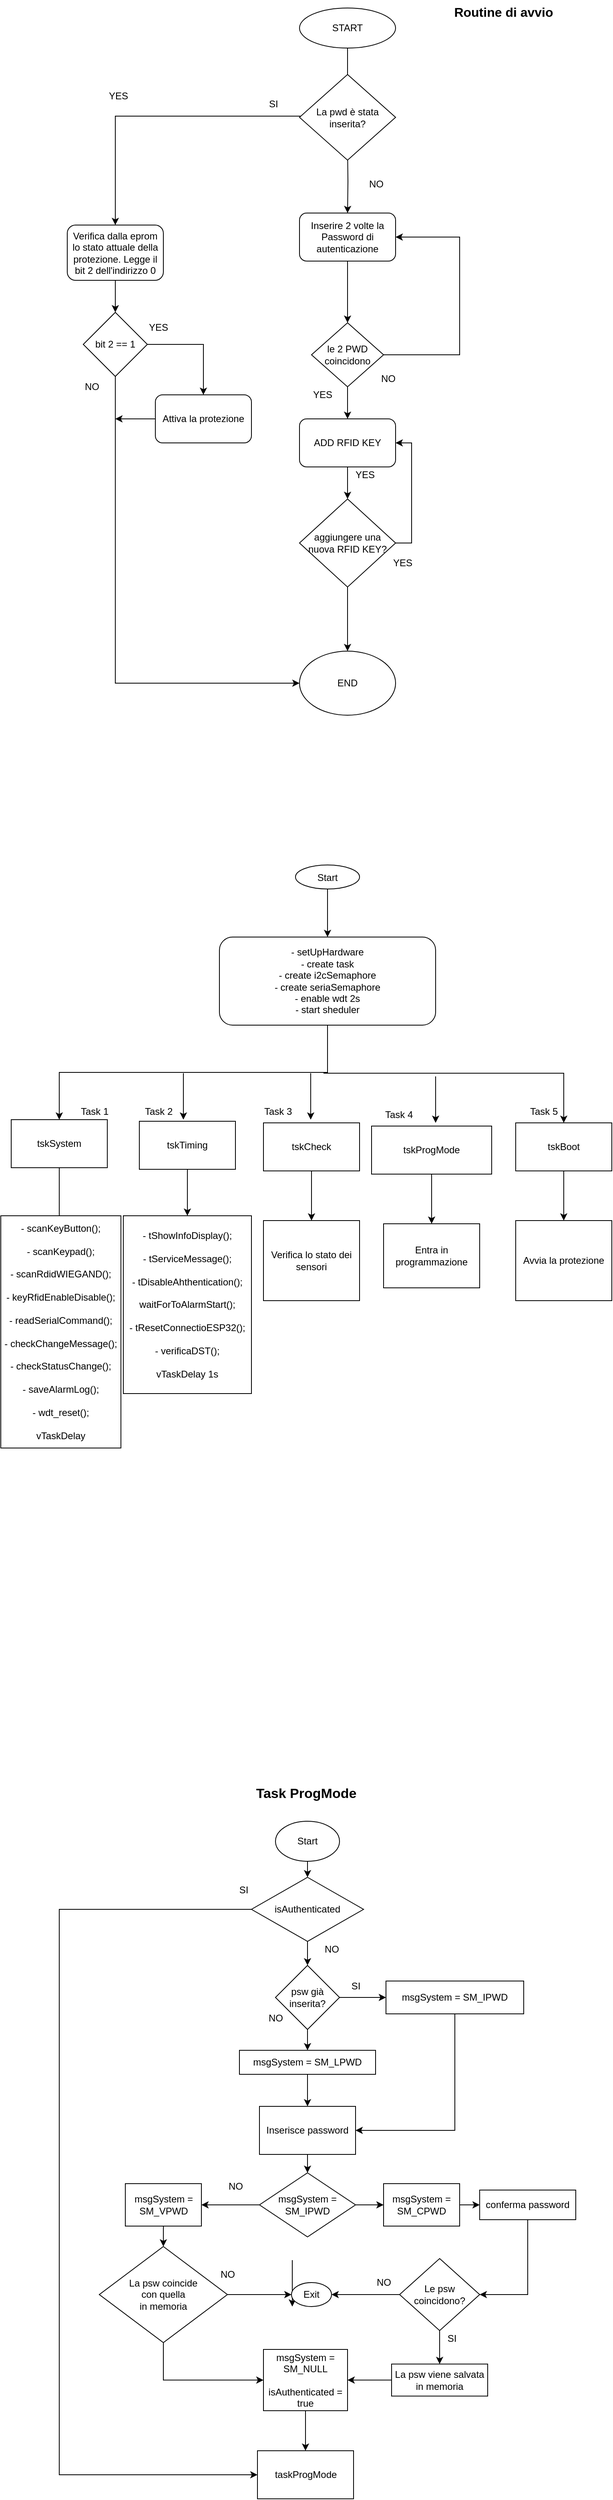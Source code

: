 <mxfile version="14.2.9" type="github">
  <diagram id="GzJ5kb_HZyxEJcBnKKYt" name="Page-1">
    <mxGraphModel dx="981" dy="526" grid="1" gridSize="10" guides="1" tooltips="1" connect="1" arrows="1" fold="1" page="1" pageScale="1" pageWidth="827" pageHeight="1169" math="0" shadow="0">
      <root>
        <mxCell id="0" />
        <mxCell id="1" parent="0" />
        <mxCell id="JQCsbGnRsWV4-WamZks8-3" style="edgeStyle=orthogonalEdgeStyle;rounded=0;orthogonalLoop=1;jettySize=auto;html=1;entryX=0.5;entryY=0;entryDx=0;entryDy=0;" parent="1" source="JQCsbGnRsWV4-WamZks8-1" edge="1">
          <mxGeometry relative="1" as="geometry">
            <mxPoint x="450" y="236" as="targetPoint" />
          </mxGeometry>
        </mxCell>
        <mxCell id="JQCsbGnRsWV4-WamZks8-1" value="START" style="ellipse;whiteSpace=wrap;html=1;" parent="1" vertex="1">
          <mxGeometry x="390" y="140" width="120" height="50" as="geometry" />
        </mxCell>
        <mxCell id="93fKd7a6iv3vn6x5iEPO-3" style="edgeStyle=orthogonalEdgeStyle;rounded=0;orthogonalLoop=1;jettySize=auto;html=1;exitX=0.5;exitY=1;exitDx=0;exitDy=0;entryX=0.5;entryY=0;entryDx=0;entryDy=0;" parent="1" target="93fKd7a6iv3vn6x5iEPO-4" edge="1">
          <mxGeometry relative="1" as="geometry">
            <mxPoint x="450" y="316" as="sourcePoint" />
            <mxPoint x="450" y="348" as="targetPoint" />
          </mxGeometry>
        </mxCell>
        <mxCell id="93fKd7a6iv3vn6x5iEPO-24" style="edgeStyle=orthogonalEdgeStyle;rounded=0;orthogonalLoop=1;jettySize=auto;html=1;entryX=0.5;entryY=0;entryDx=0;entryDy=0;" parent="1" source="93fKd7a6iv3vn6x5iEPO-15" target="93fKd7a6iv3vn6x5iEPO-23" edge="1">
          <mxGeometry relative="1" as="geometry">
            <Array as="points">
              <mxPoint x="160" y="275" />
            </Array>
          </mxGeometry>
        </mxCell>
        <mxCell id="93fKd7a6iv3vn6x5iEPO-15" value="La pwd è stata inserita?" style="rhombus;whiteSpace=wrap;html=1;" parent="1" vertex="1">
          <mxGeometry x="390" y="223" width="120" height="107" as="geometry" />
        </mxCell>
        <mxCell id="JQCsbGnRsWV4-WamZks8-9" value="SI" style="text;html=1;resizable=0;points=[];autosize=1;align=left;verticalAlign=top;spacingTop=-4;" parent="1" vertex="1">
          <mxGeometry x="350" y="250" width="30" height="20" as="geometry" />
        </mxCell>
        <mxCell id="JQCsbGnRsWV4-WamZks8-13" value="NO" style="text;html=1;resizable=0;points=[];autosize=1;align=left;verticalAlign=top;spacingTop=-4;" parent="1" vertex="1">
          <mxGeometry x="475" y="350" width="30" height="20" as="geometry" />
        </mxCell>
        <mxCell id="ACOr25gVCpzw2QxYrwrL-36" style="edgeStyle=orthogonalEdgeStyle;rounded=0;orthogonalLoop=1;jettySize=auto;html=1;entryX=0.5;entryY=0;entryDx=0;entryDy=0;" parent="1" source="ACOr25gVCpzw2QxYrwrL-3" target="ACOr25gVCpzw2QxYrwrL-35" edge="1">
          <mxGeometry relative="1" as="geometry" />
        </mxCell>
        <mxCell id="ACOr25gVCpzw2QxYrwrL-3" value="ADD RFID KEY" style="rounded=1;whiteSpace=wrap;html=1;" parent="1" vertex="1">
          <mxGeometry x="390" y="653" width="120" height="60" as="geometry" />
        </mxCell>
        <mxCell id="ACOr25gVCpzw2QxYrwrL-33" value="YES" style="text;html=1;resizable=0;points=[];autosize=1;align=left;verticalAlign=top;spacingTop=-4;" parent="1" vertex="1">
          <mxGeometry x="405" y="613" width="40" height="20" as="geometry" />
        </mxCell>
        <mxCell id="ACOr25gVCpzw2QxYrwrL-37" style="edgeStyle=orthogonalEdgeStyle;rounded=0;orthogonalLoop=1;jettySize=auto;html=1;entryX=0.5;entryY=0;entryDx=0;entryDy=0;" parent="1" source="ACOr25gVCpzw2QxYrwrL-35" target="ufUKAyT2OznpqBrO6CIl-1" edge="1">
          <mxGeometry relative="1" as="geometry">
            <mxPoint x="450" y="1014" as="targetPoint" />
          </mxGeometry>
        </mxCell>
        <mxCell id="93fKd7a6iv3vn6x5iEPO-14" style="edgeStyle=orthogonalEdgeStyle;rounded=0;orthogonalLoop=1;jettySize=auto;html=1;entryX=1;entryY=0.5;entryDx=0;entryDy=0;" parent="1" source="ACOr25gVCpzw2QxYrwrL-35" target="ACOr25gVCpzw2QxYrwrL-3" edge="1">
          <mxGeometry relative="1" as="geometry">
            <Array as="points">
              <mxPoint x="530" y="808" />
              <mxPoint x="530" y="683" />
            </Array>
          </mxGeometry>
        </mxCell>
        <mxCell id="ACOr25gVCpzw2QxYrwrL-35" value="aggiungere una nuova RFID KEY?" style="rhombus;whiteSpace=wrap;html=1;" parent="1" vertex="1">
          <mxGeometry x="390" y="753" width="120" height="110" as="geometry" />
        </mxCell>
        <mxCell id="ACOr25gVCpzw2QxYrwrL-40" value="YES" style="text;html=1;resizable=0;points=[];autosize=1;align=left;verticalAlign=top;spacingTop=-4;" parent="1" vertex="1">
          <mxGeometry x="505" y="823" width="40" height="20" as="geometry" />
        </mxCell>
        <mxCell id="ACOr25gVCpzw2QxYrwrL-41" value="NO" style="text;html=1;resizable=0;points=[];autosize=1;align=left;verticalAlign=top;spacingTop=-4;" parent="1" vertex="1">
          <mxGeometry x="449" y="951" width="30" height="20" as="geometry" />
        </mxCell>
        <mxCell id="ACOr25gVCpzw2QxYrwrL-46" value="NO" style="text;html=1;resizable=0;points=[];autosize=1;align=left;verticalAlign=top;spacingTop=-4;" parent="1" vertex="1">
          <mxGeometry x="490" y="593" width="30" height="20" as="geometry" />
        </mxCell>
        <mxCell id="ACOr25gVCpzw2QxYrwrL-48" value="YES" style="text;html=1;resizable=0;points=[];autosize=1;align=left;verticalAlign=top;spacingTop=-4;" parent="1" vertex="1">
          <mxGeometry x="458" y="713" width="40" height="20" as="geometry" />
        </mxCell>
        <mxCell id="ufUKAyT2OznpqBrO6CIl-1" value="END" style="ellipse;whiteSpace=wrap;html=1;" parent="1" vertex="1">
          <mxGeometry x="390" y="943" width="120" height="80" as="geometry" />
        </mxCell>
        <mxCell id="93fKd7a6iv3vn6x5iEPO-11" value="" style="edgeStyle=orthogonalEdgeStyle;rounded=0;orthogonalLoop=1;jettySize=auto;html=1;" parent="1" source="93fKd7a6iv3vn6x5iEPO-4" target="93fKd7a6iv3vn6x5iEPO-10" edge="1">
          <mxGeometry relative="1" as="geometry" />
        </mxCell>
        <mxCell id="93fKd7a6iv3vn6x5iEPO-4" value="Inserire 2 volte la Password di autenticazione" style="rounded=1;whiteSpace=wrap;html=1;" parent="1" vertex="1">
          <mxGeometry x="390" y="396" width="120" height="60" as="geometry" />
        </mxCell>
        <mxCell id="93fKd7a6iv3vn6x5iEPO-13" style="edgeStyle=orthogonalEdgeStyle;rounded=0;orthogonalLoop=1;jettySize=auto;html=1;entryX=0.5;entryY=0;entryDx=0;entryDy=0;" parent="1" source="93fKd7a6iv3vn6x5iEPO-10" target="ACOr25gVCpzw2QxYrwrL-3" edge="1">
          <mxGeometry relative="1" as="geometry" />
        </mxCell>
        <mxCell id="YXUY36b51AzE6H_P1PPm-1" style="edgeStyle=orthogonalEdgeStyle;rounded=0;orthogonalLoop=1;jettySize=auto;html=1;exitX=1;exitY=0.5;exitDx=0;exitDy=0;entryX=1;entryY=0.5;entryDx=0;entryDy=0;" parent="1" source="93fKd7a6iv3vn6x5iEPO-10" target="93fKd7a6iv3vn6x5iEPO-4" edge="1">
          <mxGeometry relative="1" as="geometry">
            <Array as="points">
              <mxPoint x="590" y="573" />
              <mxPoint x="590" y="426" />
            </Array>
          </mxGeometry>
        </mxCell>
        <mxCell id="93fKd7a6iv3vn6x5iEPO-10" value="le 2 PWD coincidono" style="rhombus;whiteSpace=wrap;html=1;" parent="1" vertex="1">
          <mxGeometry x="405" y="533" width="90" height="80" as="geometry" />
        </mxCell>
        <mxCell id="93fKd7a6iv3vn6x5iEPO-19" value="YES" style="text;html=1;resizable=0;points=[];autosize=1;align=left;verticalAlign=top;spacingTop=-4;" parent="1" vertex="1">
          <mxGeometry x="150" y="240" width="40" height="20" as="geometry" />
        </mxCell>
        <mxCell id="eBPrIxGEkgjzH9GVGAAa-10" style="edgeStyle=orthogonalEdgeStyle;rounded=0;orthogonalLoop=1;jettySize=auto;html=1;exitX=0.5;exitY=1;exitDx=0;exitDy=0;entryX=0.5;entryY=0;entryDx=0;entryDy=0;" parent="1" source="93fKd7a6iv3vn6x5iEPO-22" target="eBPrIxGEkgjzH9GVGAAa-9" edge="1">
          <mxGeometry relative="1" as="geometry" />
        </mxCell>
        <mxCell id="93fKd7a6iv3vn6x5iEPO-22" value="Start" style="ellipse" parent="1" vertex="1">
          <mxGeometry x="385" y="1210" width="80" height="30" as="geometry" />
        </mxCell>
        <mxCell id="93fKd7a6iv3vn6x5iEPO-29" value="" style="edgeStyle=orthogonalEdgeStyle;rounded=0;orthogonalLoop=1;jettySize=auto;html=1;" parent="1" source="93fKd7a6iv3vn6x5iEPO-23" target="93fKd7a6iv3vn6x5iEPO-26" edge="1">
          <mxGeometry relative="1" as="geometry" />
        </mxCell>
        <mxCell id="93fKd7a6iv3vn6x5iEPO-23" value="Verifica dalla eprom lo stato attuale della protezione. Legge il bit 2 dell&#39;indirizzo 0" style="rounded=1;whiteSpace=wrap;html=1;" parent="1" vertex="1">
          <mxGeometry x="100" y="411" width="120" height="69" as="geometry" />
        </mxCell>
        <mxCell id="93fKd7a6iv3vn6x5iEPO-31" style="edgeStyle=orthogonalEdgeStyle;rounded=0;orthogonalLoop=1;jettySize=auto;html=1;exitX=1;exitY=0.5;exitDx=0;exitDy=0;entryX=0.5;entryY=0;entryDx=0;entryDy=0;" parent="1" source="93fKd7a6iv3vn6x5iEPO-26" target="93fKd7a6iv3vn6x5iEPO-27" edge="1">
          <mxGeometry relative="1" as="geometry" />
        </mxCell>
        <mxCell id="93fKd7a6iv3vn6x5iEPO-33" value="" style="edgeStyle=orthogonalEdgeStyle;rounded=0;orthogonalLoop=1;jettySize=auto;html=1;entryX=0;entryY=0.5;entryDx=0;entryDy=0;" parent="1" source="93fKd7a6iv3vn6x5iEPO-26" target="ufUKAyT2OznpqBrO6CIl-1" edge="1">
          <mxGeometry relative="1" as="geometry">
            <mxPoint x="160" y="680" as="targetPoint" />
            <Array as="points">
              <mxPoint x="160" y="983" />
            </Array>
          </mxGeometry>
        </mxCell>
        <mxCell id="93fKd7a6iv3vn6x5iEPO-26" value="bit 2 == 1" style="rhombus;whiteSpace=wrap;html=1;" parent="1" vertex="1">
          <mxGeometry x="120" y="520" width="80" height="80" as="geometry" />
        </mxCell>
        <mxCell id="93fKd7a6iv3vn6x5iEPO-34" style="edgeStyle=orthogonalEdgeStyle;rounded=0;orthogonalLoop=1;jettySize=auto;html=1;" parent="1" source="93fKd7a6iv3vn6x5iEPO-27" edge="1">
          <mxGeometry relative="1" as="geometry">
            <mxPoint x="160" y="653" as="targetPoint" />
          </mxGeometry>
        </mxCell>
        <mxCell id="93fKd7a6iv3vn6x5iEPO-27" value="Attiva la protezione" style="rounded=1;whiteSpace=wrap;html=1;" parent="1" vertex="1">
          <mxGeometry x="210" y="623" width="120" height="60" as="geometry" />
        </mxCell>
        <mxCell id="93fKd7a6iv3vn6x5iEPO-30" value="YES" style="text;html=1;resizable=0;points=[];autosize=1;align=left;verticalAlign=top;spacingTop=-4;" parent="1" vertex="1">
          <mxGeometry x="200" y="529" width="40" height="20" as="geometry" />
        </mxCell>
        <mxCell id="93fKd7a6iv3vn6x5iEPO-35" value="NO" style="text;html=1;resizable=0;points=[];autosize=1;align=left;verticalAlign=top;spacingTop=-4;" parent="1" vertex="1">
          <mxGeometry x="120" y="603" width="30" height="20" as="geometry" />
        </mxCell>
        <mxCell id="Wri909QA5275nmI2Alw--12" style="edgeStyle=orthogonalEdgeStyle;rounded=0;orthogonalLoop=1;jettySize=auto;html=1;" parent="1" source="Wri909QA5275nmI2Alw--1" edge="1">
          <mxGeometry relative="1" as="geometry">
            <mxPoint x="90" y="1668" as="targetPoint" />
          </mxGeometry>
        </mxCell>
        <mxCell id="Wri909QA5275nmI2Alw--1" value="tskSystem" style="rounded=0;whiteSpace=wrap;html=1;" parent="1" vertex="1">
          <mxGeometry x="30" y="1528" width="120" height="60" as="geometry" />
        </mxCell>
        <mxCell id="Wri909QA5275nmI2Alw--16" style="edgeStyle=orthogonalEdgeStyle;rounded=0;orthogonalLoop=1;jettySize=auto;html=1;entryX=0.5;entryY=0;entryDx=0;entryDy=0;" parent="1" source="Wri909QA5275nmI2Alw--2" target="Wri909QA5275nmI2Alw--15" edge="1">
          <mxGeometry relative="1" as="geometry" />
        </mxCell>
        <mxCell id="Wri909QA5275nmI2Alw--2" value="tskProgMode" style="rounded=0;whiteSpace=wrap;html=1;" parent="1" vertex="1">
          <mxGeometry x="480" y="1536" width="150" height="60" as="geometry" />
        </mxCell>
        <mxCell id="Wri909QA5275nmI2Alw--14" style="edgeStyle=orthogonalEdgeStyle;rounded=0;orthogonalLoop=1;jettySize=auto;html=1;" parent="1" source="Wri909QA5275nmI2Alw--3" target="Wri909QA5275nmI2Alw--13" edge="1">
          <mxGeometry relative="1" as="geometry" />
        </mxCell>
        <mxCell id="Wri909QA5275nmI2Alw--3" value="tskCheck" style="rounded=0;whiteSpace=wrap;html=1;" parent="1" vertex="1">
          <mxGeometry x="345" y="1532" width="120" height="60" as="geometry" />
        </mxCell>
        <mxCell id="Wri909QA5275nmI2Alw--7" value="Task 1" style="text;html=1;resizable=0;points=[];autosize=1;align=left;verticalAlign=top;spacingTop=-4;" parent="1" vertex="1">
          <mxGeometry x="115" y="1508" width="50" height="20" as="geometry" />
        </mxCell>
        <mxCell id="Wri909QA5275nmI2Alw--8" value="Task 3" style="text;html=1;resizable=0;points=[];autosize=1;align=left;verticalAlign=top;spacingTop=-4;" parent="1" vertex="1">
          <mxGeometry x="344" y="1508" width="50" height="20" as="geometry" />
        </mxCell>
        <mxCell id="Wri909QA5275nmI2Alw--9" value="Task 4" style="text;html=1;resizable=0;points=[];autosize=1;align=left;verticalAlign=top;spacingTop=-4;" parent="1" vertex="1">
          <mxGeometry x="495" y="1512" width="50" height="20" as="geometry" />
        </mxCell>
        <mxCell id="Wri909QA5275nmI2Alw--13" value="Verifica lo stato dei sensori" style="rounded=0;whiteSpace=wrap;html=1;" parent="1" vertex="1">
          <mxGeometry x="345" y="1654" width="120" height="100" as="geometry" />
        </mxCell>
        <mxCell id="Wri909QA5275nmI2Alw--15" value="Entra in programmazione" style="rounded=0;whiteSpace=wrap;html=1;" parent="1" vertex="1">
          <mxGeometry x="495" y="1658" width="120" height="80" as="geometry" />
        </mxCell>
        <mxCell id="YXUY36b51AzE6H_P1PPm-2" value="&lt;font style=&quot;font-size: 16px&quot;&gt;&lt;b&gt;Routine di avvio&lt;/b&gt;&lt;/font&gt;" style="text;html=1;strokeColor=none;fillColor=none;align=center;verticalAlign=middle;whiteSpace=wrap;rounded=0;strokeWidth=4;" parent="1" vertex="1">
          <mxGeometry x="560" y="130" width="170" height="30" as="geometry" />
        </mxCell>
        <mxCell id="tp3yC6I2WN0LvA1pDuRP-1" value="Task ProgMode" style="text;html=1;align=center;verticalAlign=middle;resizable=0;points=[];autosize=1;strokeWidth=2;fontStyle=1;spacing=5;fontSize=17;" parent="1" vertex="1">
          <mxGeometry x="323" y="2350" width="150" height="40" as="geometry" />
        </mxCell>
        <mxCell id="5UlOc__9nF6X7Jdulwi3-14" style="edgeStyle=orthogonalEdgeStyle;rounded=0;orthogonalLoop=1;jettySize=auto;html=1;entryX=0.5;entryY=0;entryDx=0;entryDy=0;" parent="1" target="5UlOc__9nF6X7Jdulwi3-16" edge="1">
          <mxGeometry relative="1" as="geometry">
            <mxPoint x="381" y="3010" as="targetPoint" />
            <mxPoint x="381" y="2952" as="sourcePoint" />
          </mxGeometry>
        </mxCell>
        <mxCell id="eBPrIxGEkgjzH9GVGAAa-1" style="edgeStyle=orthogonalEdgeStyle;rounded=0;orthogonalLoop=1;jettySize=auto;html=1;" parent="1" source="eBPrIxGEkgjzH9GVGAAa-2" target="eBPrIxGEkgjzH9GVGAAa-4" edge="1">
          <mxGeometry relative="1" as="geometry" />
        </mxCell>
        <mxCell id="eBPrIxGEkgjzH9GVGAAa-2" value="tskTiming" style="rounded=0;whiteSpace=wrap;html=1;" parent="1" vertex="1">
          <mxGeometry x="190" y="1530" width="120" height="60" as="geometry" />
        </mxCell>
        <mxCell id="eBPrIxGEkgjzH9GVGAAa-3" value="Task 2" style="text;html=1;resizable=0;points=[];autosize=1;align=left;verticalAlign=top;spacingTop=-4;" parent="1" vertex="1">
          <mxGeometry x="195" y="1508" width="50" height="20" as="geometry" />
        </mxCell>
        <mxCell id="eBPrIxGEkgjzH9GVGAAa-4" value="&lt;div&gt;- tShowInfoDisplay();&lt;/div&gt;&lt;div&gt;&lt;br&gt;&lt;/div&gt;&lt;div&gt;- tServiceMessage();&lt;/div&gt;&lt;div&gt;&lt;br&gt;&lt;/div&gt;&lt;div&gt;- tDisableAhthentication();&lt;/div&gt;&lt;div&gt;&lt;br&gt;&lt;/div&gt;&lt;div&gt;waitForToAlarmStart();&lt;/div&gt;&lt;div&gt;&lt;br&gt;&lt;/div&gt;&lt;div&gt;- tResetConnectioESP32();&lt;/div&gt;&lt;div&gt;&lt;br&gt;&lt;/div&gt;&lt;div&gt;- verificaDST();&lt;/div&gt;&lt;div&gt;&lt;br&gt;&lt;/div&gt;&lt;div&gt;vTaskDelay 1s&lt;br&gt;&lt;/div&gt;" style="rounded=0;whiteSpace=wrap;html=1;" parent="1" vertex="1">
          <mxGeometry x="170" y="1648" width="160" height="222" as="geometry" />
        </mxCell>
        <mxCell id="eBPrIxGEkgjzH9GVGAAa-5" style="edgeStyle=orthogonalEdgeStyle;rounded=0;orthogonalLoop=1;jettySize=auto;html=1;" parent="1" source="eBPrIxGEkgjzH9GVGAAa-6" target="eBPrIxGEkgjzH9GVGAAa-8" edge="1">
          <mxGeometry relative="1" as="geometry" />
        </mxCell>
        <mxCell id="eBPrIxGEkgjzH9GVGAAa-6" value="tskBoot" style="rounded=0;whiteSpace=wrap;html=1;" parent="1" vertex="1">
          <mxGeometry x="660" y="1532" width="120" height="60" as="geometry" />
        </mxCell>
        <mxCell id="eBPrIxGEkgjzH9GVGAAa-7" value="Task 5" style="text;html=1;resizable=0;points=[];autosize=1;align=left;verticalAlign=top;spacingTop=-4;" parent="1" vertex="1">
          <mxGeometry x="676" y="1508" width="50" height="20" as="geometry" />
        </mxCell>
        <mxCell id="eBPrIxGEkgjzH9GVGAAa-8" value="Avvia la protezione" style="rounded=0;whiteSpace=wrap;html=1;" parent="1" vertex="1">
          <mxGeometry x="660" y="1654" width="120" height="100" as="geometry" />
        </mxCell>
        <mxCell id="eBPrIxGEkgjzH9GVGAAa-11" style="edgeStyle=orthogonalEdgeStyle;rounded=0;orthogonalLoop=1;jettySize=auto;html=1;exitX=0.5;exitY=1;exitDx=0;exitDy=0;entryX=0.5;entryY=0;entryDx=0;entryDy=0;" parent="1" source="eBPrIxGEkgjzH9GVGAAa-9" target="Wri909QA5275nmI2Alw--1" edge="1">
          <mxGeometry relative="1" as="geometry">
            <mxPoint x="425" y="1420" as="targetPoint" />
          </mxGeometry>
        </mxCell>
        <mxCell id="eBPrIxGEkgjzH9GVGAAa-9" value="&lt;div&gt;- setUpHardware&lt;/div&gt;&lt;div&gt;- create task&lt;/div&gt;&lt;div&gt;- create i2cSemaphore&lt;/div&gt;&lt;div&gt;- create seriaSemaphore&lt;/div&gt;&lt;div&gt;- enable wdt 2s&lt;br&gt;&lt;/div&gt;- start sheduler" style="rounded=1;whiteSpace=wrap;html=1;" parent="1" vertex="1">
          <mxGeometry x="290" y="1300" width="270" height="110" as="geometry" />
        </mxCell>
        <mxCell id="eBPrIxGEkgjzH9GVGAAa-14" value="" style="endArrow=classic;html=1;" parent="1" edge="1">
          <mxGeometry width="50" height="50" relative="1" as="geometry">
            <mxPoint x="245" y="1470" as="sourcePoint" />
            <mxPoint x="245" y="1528" as="targetPoint" />
          </mxGeometry>
        </mxCell>
        <mxCell id="eBPrIxGEkgjzH9GVGAAa-15" value="" style="endArrow=classic;html=1;" parent="1" edge="1">
          <mxGeometry width="50" height="50" relative="1" as="geometry">
            <mxPoint x="404" y="1470" as="sourcePoint" />
            <mxPoint x="404" y="1528" as="targetPoint" />
          </mxGeometry>
        </mxCell>
        <mxCell id="eBPrIxGEkgjzH9GVGAAa-16" style="edgeStyle=orthogonalEdgeStyle;rounded=0;orthogonalLoop=1;jettySize=auto;html=1;" parent="1" target="eBPrIxGEkgjzH9GVGAAa-6" edge="1">
          <mxGeometry relative="1" as="geometry">
            <mxPoint x="125" y="1568" as="targetPoint" />
            <mxPoint x="420" y="1470" as="sourcePoint" />
            <Array as="points">
              <mxPoint x="720" y="1470" />
            </Array>
          </mxGeometry>
        </mxCell>
        <mxCell id="eBPrIxGEkgjzH9GVGAAa-17" value="" style="endArrow=classic;html=1;" parent="1" edge="1">
          <mxGeometry width="50" height="50" relative="1" as="geometry">
            <mxPoint x="560" y="1474" as="sourcePoint" />
            <mxPoint x="560" y="1532" as="targetPoint" />
          </mxGeometry>
        </mxCell>
        <mxCell id="eBPrIxGEkgjzH9GVGAAa-18" value="&lt;div&gt;- scanKeyButton();&lt;/div&gt;&lt;div&gt;&lt;br&gt;&lt;/div&gt;&lt;div&gt;- scanKeypad();&lt;/div&gt;&lt;div&gt;&lt;br&gt;&lt;/div&gt;&lt;div&gt;- scanRdidWIEGAND();&lt;/div&gt;&lt;div&gt;&lt;br&gt;&lt;/div&gt;&lt;div&gt;- keyRfidEnableDisable();&lt;/div&gt;&lt;div&gt;&lt;br&gt;&lt;/div&gt;&lt;div&gt;- readSerialCommand();&lt;/div&gt;&lt;div&gt;&lt;br&gt;&lt;/div&gt;&lt;div&gt;- checkChangeMessage();&lt;/div&gt;&lt;div&gt;&lt;br&gt;&lt;/div&gt;&lt;div&gt;- checkStatusChange();&lt;/div&gt;&lt;div&gt;&lt;br&gt;&lt;/div&gt;&lt;div&gt;- saveAlarmLog();&lt;/div&gt;&lt;div&gt;&lt;br&gt;&lt;/div&gt;&lt;div&gt;- wdt_reset();&lt;br&gt;&lt;/div&gt;&lt;div&gt;&lt;br&gt;&lt;/div&gt;&lt;div&gt;vTaskDelay&lt;br&gt;&lt;/div&gt;" style="rounded=0;whiteSpace=wrap;html=1;" parent="1" vertex="1">
          <mxGeometry x="17" y="1648" width="150" height="290" as="geometry" />
        </mxCell>
        <mxCell id="ZjcD_x_hkfbzZNUXvu6q-12" style="edgeStyle=orthogonalEdgeStyle;rounded=0;orthogonalLoop=1;jettySize=auto;html=1;exitX=0.5;exitY=1;exitDx=0;exitDy=0;entryX=0.5;entryY=0;entryDx=0;entryDy=0;" edge="1" parent="1" source="ZjcD_x_hkfbzZNUXvu6q-4" target="ZjcD_x_hkfbzZNUXvu6q-5">
          <mxGeometry relative="1" as="geometry" />
        </mxCell>
        <mxCell id="ZjcD_x_hkfbzZNUXvu6q-4" value="Start" style="ellipse;whiteSpace=wrap;html=1;" vertex="1" parent="1">
          <mxGeometry x="360" y="2404" width="80" height="50" as="geometry" />
        </mxCell>
        <mxCell id="ZjcD_x_hkfbzZNUXvu6q-11" style="edgeStyle=orthogonalEdgeStyle;rounded=0;orthogonalLoop=1;jettySize=auto;html=1;exitX=0.5;exitY=1;exitDx=0;exitDy=0;entryX=0.5;entryY=0;entryDx=0;entryDy=0;" edge="1" parent="1" source="ZjcD_x_hkfbzZNUXvu6q-5" target="ZjcD_x_hkfbzZNUXvu6q-10">
          <mxGeometry relative="1" as="geometry" />
        </mxCell>
        <mxCell id="ZjcD_x_hkfbzZNUXvu6q-54" style="edgeStyle=orthogonalEdgeStyle;rounded=0;orthogonalLoop=1;jettySize=auto;html=1;exitX=0;exitY=0.5;exitDx=0;exitDy=0;entryX=0;entryY=0.5;entryDx=0;entryDy=0;" edge="1" parent="1" source="ZjcD_x_hkfbzZNUXvu6q-5" target="ZjcD_x_hkfbzZNUXvu6q-52">
          <mxGeometry relative="1" as="geometry">
            <mxPoint x="70" y="3210" as="targetPoint" />
            <Array as="points">
              <mxPoint x="90" y="2514" />
              <mxPoint x="90" y="3220" />
            </Array>
          </mxGeometry>
        </mxCell>
        <mxCell id="ZjcD_x_hkfbzZNUXvu6q-5" value="isAuthenticated" style="rhombus;whiteSpace=wrap;html=1;" vertex="1" parent="1">
          <mxGeometry x="330" y="2474" width="140" height="80" as="geometry" />
        </mxCell>
        <mxCell id="ZjcD_x_hkfbzZNUXvu6q-23" style="edgeStyle=orthogonalEdgeStyle;rounded=0;orthogonalLoop=1;jettySize=auto;html=1;exitX=0.5;exitY=1;exitDx=0;exitDy=0;entryX=0.5;entryY=0;entryDx=0;entryDy=0;" edge="1" parent="1" source="ZjcD_x_hkfbzZNUXvu6q-6" target="ZjcD_x_hkfbzZNUXvu6q-22">
          <mxGeometry relative="1" as="geometry" />
        </mxCell>
        <mxCell id="ZjcD_x_hkfbzZNUXvu6q-6" value="Inserisce password" style="rounded=0;whiteSpace=wrap;html=1;" vertex="1" parent="1">
          <mxGeometry x="340" y="2760" width="120" height="60" as="geometry" />
        </mxCell>
        <mxCell id="ZjcD_x_hkfbzZNUXvu6q-7" value="NO" style="text;html=1;align=center;verticalAlign=middle;resizable=0;points=[];autosize=1;" vertex="1" parent="1">
          <mxGeometry x="415" y="2554" width="30" height="20" as="geometry" />
        </mxCell>
        <mxCell id="ZjcD_x_hkfbzZNUXvu6q-33" style="edgeStyle=orthogonalEdgeStyle;rounded=0;orthogonalLoop=1;jettySize=auto;html=1;exitX=1;exitY=0.5;exitDx=0;exitDy=0;" edge="1" parent="1" source="ZjcD_x_hkfbzZNUXvu6q-9" target="ZjcD_x_hkfbzZNUXvu6q-31">
          <mxGeometry relative="1" as="geometry" />
        </mxCell>
        <mxCell id="ZjcD_x_hkfbzZNUXvu6q-50" style="edgeStyle=orthogonalEdgeStyle;rounded=0;orthogonalLoop=1;jettySize=auto;html=1;exitX=0.5;exitY=1;exitDx=0;exitDy=0;entryX=0;entryY=0.5;entryDx=0;entryDy=0;" edge="1" parent="1" source="ZjcD_x_hkfbzZNUXvu6q-9" target="ZjcD_x_hkfbzZNUXvu6q-48">
          <mxGeometry relative="1" as="geometry" />
        </mxCell>
        <mxCell id="ZjcD_x_hkfbzZNUXvu6q-9" value="&lt;div&gt;La psw coincide &lt;br&gt;&lt;/div&gt;&lt;div&gt;con quella&lt;/div&gt;&lt;div&gt; in memoria&lt;/div&gt;" style="rhombus;whiteSpace=wrap;html=1;" vertex="1" parent="1">
          <mxGeometry x="140" y="2935" width="160" height="120" as="geometry" />
        </mxCell>
        <mxCell id="ZjcD_x_hkfbzZNUXvu6q-17" style="edgeStyle=orthogonalEdgeStyle;rounded=0;orthogonalLoop=1;jettySize=auto;html=1;exitX=1;exitY=0.5;exitDx=0;exitDy=0;" edge="1" parent="1" source="ZjcD_x_hkfbzZNUXvu6q-10" target="ZjcD_x_hkfbzZNUXvu6q-13">
          <mxGeometry relative="1" as="geometry" />
        </mxCell>
        <mxCell id="ZjcD_x_hkfbzZNUXvu6q-18" style="edgeStyle=orthogonalEdgeStyle;rounded=0;orthogonalLoop=1;jettySize=auto;html=1;exitX=0.5;exitY=1;exitDx=0;exitDy=0;entryX=0.5;entryY=0;entryDx=0;entryDy=0;" edge="1" parent="1" source="ZjcD_x_hkfbzZNUXvu6q-10" target="ZjcD_x_hkfbzZNUXvu6q-15">
          <mxGeometry relative="1" as="geometry" />
        </mxCell>
        <mxCell id="ZjcD_x_hkfbzZNUXvu6q-10" value="&lt;div&gt;psw già&lt;/div&gt;&lt;div&gt;inserita?&lt;br&gt;&lt;/div&gt;" style="rhombus;whiteSpace=wrap;html=1;" vertex="1" parent="1">
          <mxGeometry x="360" y="2584" width="80" height="80" as="geometry" />
        </mxCell>
        <mxCell id="ZjcD_x_hkfbzZNUXvu6q-20" style="edgeStyle=orthogonalEdgeStyle;rounded=0;orthogonalLoop=1;jettySize=auto;html=1;exitX=0.5;exitY=1;exitDx=0;exitDy=0;entryX=1;entryY=0.5;entryDx=0;entryDy=0;" edge="1" parent="1" source="ZjcD_x_hkfbzZNUXvu6q-13" target="ZjcD_x_hkfbzZNUXvu6q-6">
          <mxGeometry relative="1" as="geometry">
            <mxPoint x="584" y="2800" as="targetPoint" />
          </mxGeometry>
        </mxCell>
        <mxCell id="ZjcD_x_hkfbzZNUXvu6q-13" value="msgSystem = SM_IPWD" style="whiteSpace=wrap;html=1;" vertex="1" parent="1">
          <mxGeometry x="498" y="2603.5" width="172" height="41" as="geometry" />
        </mxCell>
        <mxCell id="ZjcD_x_hkfbzZNUXvu6q-14" value="SI" style="text;html=1;align=center;verticalAlign=middle;resizable=0;points=[];autosize=1;" vertex="1" parent="1">
          <mxGeometry x="445" y="2600" width="30" height="20" as="geometry" />
        </mxCell>
        <mxCell id="ZjcD_x_hkfbzZNUXvu6q-19" style="edgeStyle=orthogonalEdgeStyle;rounded=0;orthogonalLoop=1;jettySize=auto;html=1;exitX=0.5;exitY=1;exitDx=0;exitDy=0;entryX=0.5;entryY=0;entryDx=0;entryDy=0;" edge="1" parent="1" source="ZjcD_x_hkfbzZNUXvu6q-15" target="ZjcD_x_hkfbzZNUXvu6q-6">
          <mxGeometry relative="1" as="geometry" />
        </mxCell>
        <mxCell id="ZjcD_x_hkfbzZNUXvu6q-15" value="msgSystem = SM_LPWD" style="whiteSpace=wrap;html=1;" vertex="1" parent="1">
          <mxGeometry x="315" y="2690" width="170" height="30" as="geometry" />
        </mxCell>
        <mxCell id="ZjcD_x_hkfbzZNUXvu6q-16" value="NO" style="text;html=1;align=center;verticalAlign=middle;resizable=0;points=[];autosize=1;" vertex="1" parent="1">
          <mxGeometry x="345" y="2640" width="30" height="20" as="geometry" />
        </mxCell>
        <mxCell id="ZjcD_x_hkfbzZNUXvu6q-42" style="edgeStyle=orthogonalEdgeStyle;rounded=0;orthogonalLoop=1;jettySize=auto;html=1;exitX=1;exitY=0.5;exitDx=0;exitDy=0;" edge="1" parent="1" source="ZjcD_x_hkfbzZNUXvu6q-22" target="ZjcD_x_hkfbzZNUXvu6q-41">
          <mxGeometry relative="1" as="geometry" />
        </mxCell>
        <mxCell id="ZjcD_x_hkfbzZNUXvu6q-46" style="edgeStyle=orthogonalEdgeStyle;rounded=0;orthogonalLoop=1;jettySize=auto;html=1;exitX=0;exitY=0.5;exitDx=0;exitDy=0;entryX=1;entryY=0.5;entryDx=0;entryDy=0;" edge="1" parent="1" source="ZjcD_x_hkfbzZNUXvu6q-22" target="ZjcD_x_hkfbzZNUXvu6q-45">
          <mxGeometry relative="1" as="geometry" />
        </mxCell>
        <mxCell id="ZjcD_x_hkfbzZNUXvu6q-22" value="msgSystem = SM_IPWD" style="rhombus;whiteSpace=wrap;html=1;" vertex="1" parent="1">
          <mxGeometry x="340" y="2843" width="120" height="80" as="geometry" />
        </mxCell>
        <mxCell id="ZjcD_x_hkfbzZNUXvu6q-24" value="NO" style="text;html=1;align=center;verticalAlign=middle;resizable=0;points=[];autosize=1;" vertex="1" parent="1">
          <mxGeometry x="295" y="2850" width="30" height="20" as="geometry" />
        </mxCell>
        <mxCell id="ZjcD_x_hkfbzZNUXvu6q-44" style="edgeStyle=orthogonalEdgeStyle;rounded=0;orthogonalLoop=1;jettySize=auto;html=1;exitX=0.5;exitY=1;exitDx=0;exitDy=0;entryX=1;entryY=0.5;entryDx=0;entryDy=0;" edge="1" parent="1" source="ZjcD_x_hkfbzZNUXvu6q-26" target="ZjcD_x_hkfbzZNUXvu6q-28">
          <mxGeometry relative="1" as="geometry" />
        </mxCell>
        <mxCell id="ZjcD_x_hkfbzZNUXvu6q-26" value="conferma password" style="rounded=0;whiteSpace=wrap;html=1;" vertex="1" parent="1">
          <mxGeometry x="615" y="2864.5" width="120" height="37" as="geometry" />
        </mxCell>
        <mxCell id="ZjcD_x_hkfbzZNUXvu6q-34" style="edgeStyle=orthogonalEdgeStyle;rounded=0;orthogonalLoop=1;jettySize=auto;html=1;entryX=1;entryY=0.5;entryDx=0;entryDy=0;" edge="1" parent="1" source="ZjcD_x_hkfbzZNUXvu6q-28" target="ZjcD_x_hkfbzZNUXvu6q-31">
          <mxGeometry relative="1" as="geometry" />
        </mxCell>
        <mxCell id="ZjcD_x_hkfbzZNUXvu6q-39" style="edgeStyle=orthogonalEdgeStyle;rounded=0;orthogonalLoop=1;jettySize=auto;html=1;exitX=0.5;exitY=1;exitDx=0;exitDy=0;entryX=0.5;entryY=0;entryDx=0;entryDy=0;" edge="1" parent="1" source="ZjcD_x_hkfbzZNUXvu6q-28" target="ZjcD_x_hkfbzZNUXvu6q-36">
          <mxGeometry relative="1" as="geometry" />
        </mxCell>
        <mxCell id="ZjcD_x_hkfbzZNUXvu6q-28" value="&lt;div&gt;Le psw&lt;/div&gt;&lt;div&gt;coincidono?&lt;/div&gt;" style="rhombus;whiteSpace=wrap;html=1;" vertex="1" parent="1">
          <mxGeometry x="515" y="2950" width="100" height="90" as="geometry" />
        </mxCell>
        <mxCell id="ZjcD_x_hkfbzZNUXvu6q-30" value="NO" style="text;html=1;align=center;verticalAlign=middle;resizable=0;points=[];autosize=1;" vertex="1" parent="1">
          <mxGeometry x="480" y="2970" width="30" height="20" as="geometry" />
        </mxCell>
        <mxCell id="ZjcD_x_hkfbzZNUXvu6q-31" value="Exit" style="ellipse;whiteSpace=wrap;html=1;" vertex="1" parent="1">
          <mxGeometry x="380" y="2980" width="50" height="30" as="geometry" />
        </mxCell>
        <mxCell id="ZjcD_x_hkfbzZNUXvu6q-35" value="NO" style="text;html=1;align=center;verticalAlign=middle;resizable=0;points=[];autosize=1;" vertex="1" parent="1">
          <mxGeometry x="285" y="2960" width="30" height="20" as="geometry" />
        </mxCell>
        <mxCell id="ZjcD_x_hkfbzZNUXvu6q-49" style="edgeStyle=orthogonalEdgeStyle;rounded=0;orthogonalLoop=1;jettySize=auto;html=1;exitX=0;exitY=0.5;exitDx=0;exitDy=0;entryX=1;entryY=0.5;entryDx=0;entryDy=0;" edge="1" parent="1" source="ZjcD_x_hkfbzZNUXvu6q-36" target="ZjcD_x_hkfbzZNUXvu6q-48">
          <mxGeometry relative="1" as="geometry" />
        </mxCell>
        <mxCell id="ZjcD_x_hkfbzZNUXvu6q-36" value="&lt;div&gt;La psw viene salvata&lt;/div&gt;&lt;div&gt;in memoria&lt;br&gt;&lt;/div&gt;" style="whiteSpace=wrap;html=1;" vertex="1" parent="1">
          <mxGeometry x="505" y="3081.75" width="120" height="40" as="geometry" />
        </mxCell>
        <mxCell id="ZjcD_x_hkfbzZNUXvu6q-40" value="SI" style="text;html=1;align=center;verticalAlign=middle;resizable=0;points=[];autosize=1;" vertex="1" parent="1">
          <mxGeometry x="565" y="3040" width="30" height="20" as="geometry" />
        </mxCell>
        <mxCell id="ZjcD_x_hkfbzZNUXvu6q-43" style="edgeStyle=orthogonalEdgeStyle;rounded=0;orthogonalLoop=1;jettySize=auto;html=1;exitX=1;exitY=0.5;exitDx=0;exitDy=0;entryX=0;entryY=0.5;entryDx=0;entryDy=0;" edge="1" parent="1" source="ZjcD_x_hkfbzZNUXvu6q-41" target="ZjcD_x_hkfbzZNUXvu6q-26">
          <mxGeometry relative="1" as="geometry" />
        </mxCell>
        <mxCell id="ZjcD_x_hkfbzZNUXvu6q-41" value="msgSystem = SM_CPWD" style="whiteSpace=wrap;html=1;" vertex="1" parent="1">
          <mxGeometry x="495" y="2856.5" width="95" height="53" as="geometry" />
        </mxCell>
        <mxCell id="ZjcD_x_hkfbzZNUXvu6q-47" style="edgeStyle=orthogonalEdgeStyle;rounded=0;orthogonalLoop=1;jettySize=auto;html=1;exitX=0.5;exitY=1;exitDx=0;exitDy=0;entryX=0.5;entryY=0;entryDx=0;entryDy=0;" edge="1" parent="1" source="ZjcD_x_hkfbzZNUXvu6q-45" target="ZjcD_x_hkfbzZNUXvu6q-9">
          <mxGeometry relative="1" as="geometry" />
        </mxCell>
        <mxCell id="ZjcD_x_hkfbzZNUXvu6q-45" value="msgSystem = SM_VPWD" style="whiteSpace=wrap;html=1;" vertex="1" parent="1">
          <mxGeometry x="172.5" y="2856.5" width="95" height="53" as="geometry" />
        </mxCell>
        <mxCell id="ZjcD_x_hkfbzZNUXvu6q-53" style="edgeStyle=orthogonalEdgeStyle;rounded=0;orthogonalLoop=1;jettySize=auto;html=1;exitX=0.5;exitY=1;exitDx=0;exitDy=0;entryX=0.5;entryY=0;entryDx=0;entryDy=0;" edge="1" parent="1" source="ZjcD_x_hkfbzZNUXvu6q-48" target="ZjcD_x_hkfbzZNUXvu6q-52">
          <mxGeometry relative="1" as="geometry" />
        </mxCell>
        <mxCell id="ZjcD_x_hkfbzZNUXvu6q-48" value="&lt;div&gt;msgSystem = SM_NULL&lt;/div&gt;&lt;div&gt;&lt;br&gt;&lt;/div&gt;isAuthenticated = true" style="whiteSpace=wrap;html=1;" vertex="1" parent="1">
          <mxGeometry x="345" y="3063.5" width="105" height="76.5" as="geometry" />
        </mxCell>
        <mxCell id="ZjcD_x_hkfbzZNUXvu6q-51" value="SI" style="text;html=1;align=center;verticalAlign=middle;resizable=0;points=[];autosize=1;" vertex="1" parent="1">
          <mxGeometry x="305" y="2480" width="30" height="20" as="geometry" />
        </mxCell>
        <mxCell id="ZjcD_x_hkfbzZNUXvu6q-52" value="taskProgMode" style="whiteSpace=wrap;html=1;" vertex="1" parent="1">
          <mxGeometry x="337.5" y="3190" width="120" height="60" as="geometry" />
        </mxCell>
      </root>
    </mxGraphModel>
  </diagram>
</mxfile>
